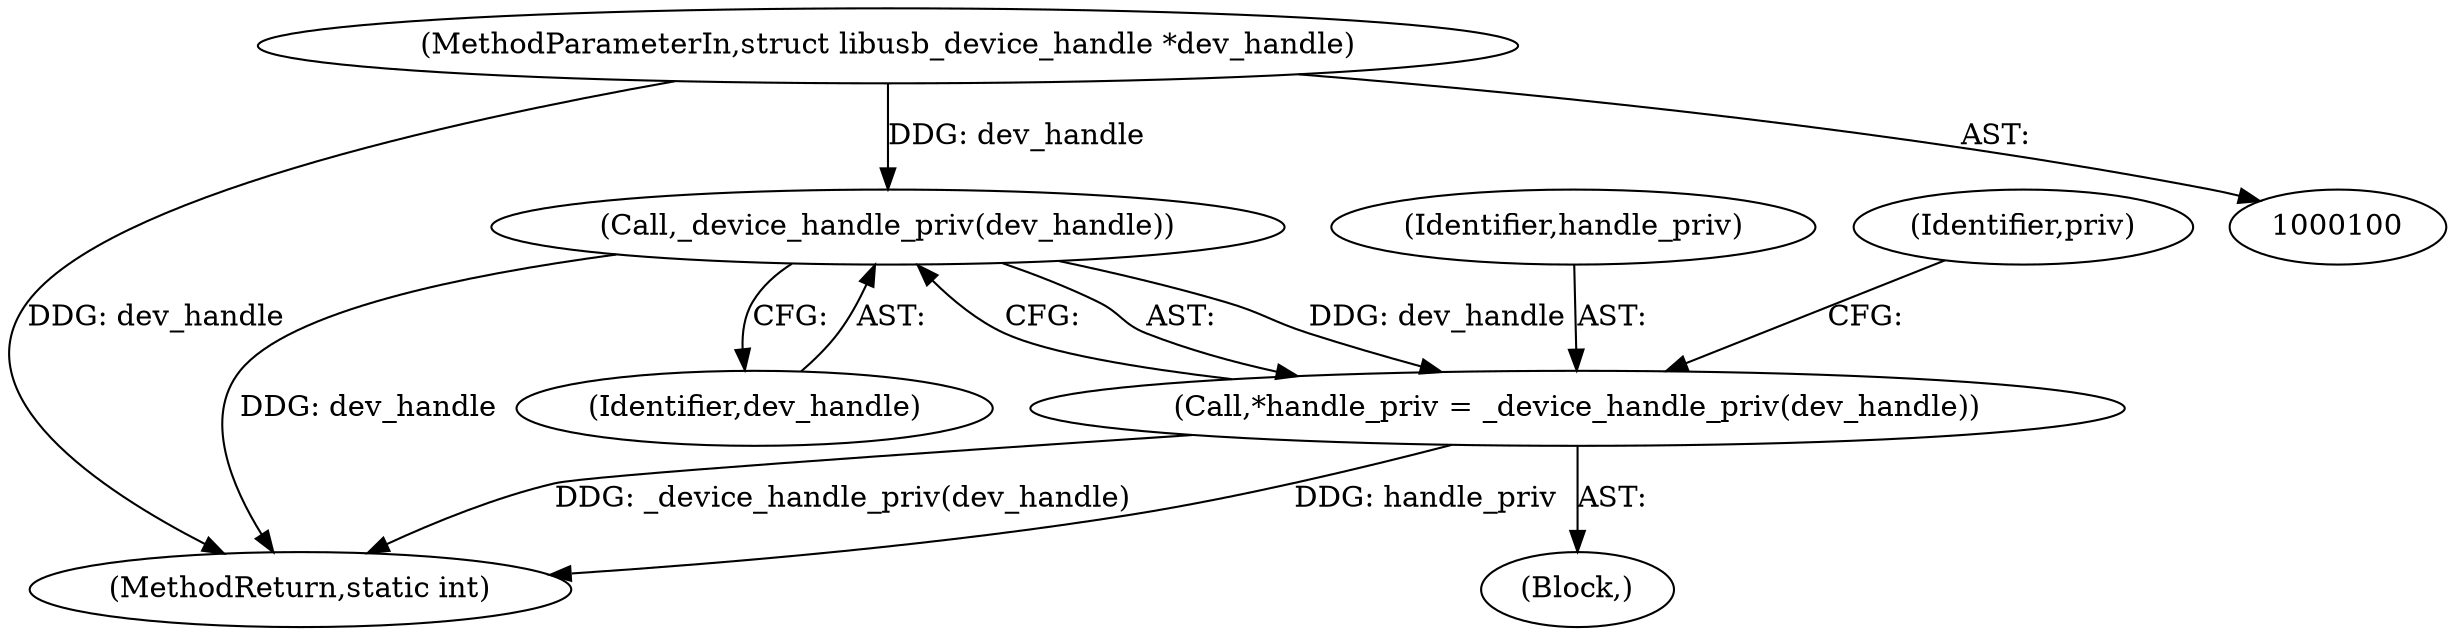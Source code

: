 digraph "0_Chrome_ac149a8d4371c0e01e0934fdd57b09e86f96b5b9_12@pointer" {
"1000101" [label="(MethodParameterIn,struct libusb_device_handle *dev_handle)"];
"1000107" [label="(Call,_device_handle_priv(dev_handle))"];
"1000105" [label="(Call,*handle_priv = _device_handle_priv(dev_handle))"];
"1000108" [label="(Identifier,dev_handle)"];
"1000106" [label="(Identifier,handle_priv)"];
"1000105" [label="(Call,*handle_priv = _device_handle_priv(dev_handle))"];
"1000111" [label="(Identifier,priv)"];
"1000199" [label="(MethodReturn,static int)"];
"1000107" [label="(Call,_device_handle_priv(dev_handle))"];
"1000101" [label="(MethodParameterIn,struct libusb_device_handle *dev_handle)"];
"1000103" [label="(Block,)"];
"1000101" -> "1000100"  [label="AST: "];
"1000101" -> "1000199"  [label="DDG: dev_handle"];
"1000101" -> "1000107"  [label="DDG: dev_handle"];
"1000107" -> "1000105"  [label="AST: "];
"1000107" -> "1000108"  [label="CFG: "];
"1000108" -> "1000107"  [label="AST: "];
"1000105" -> "1000107"  [label="CFG: "];
"1000107" -> "1000199"  [label="DDG: dev_handle"];
"1000107" -> "1000105"  [label="DDG: dev_handle"];
"1000105" -> "1000103"  [label="AST: "];
"1000106" -> "1000105"  [label="AST: "];
"1000111" -> "1000105"  [label="CFG: "];
"1000105" -> "1000199"  [label="DDG: _device_handle_priv(dev_handle)"];
"1000105" -> "1000199"  [label="DDG: handle_priv"];
}
